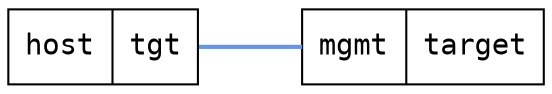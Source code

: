 graph "1x1" {
	layout="neato";
	overlap="false";
	esep="+20";

        node [shape=record, fontname="monospace"];
	edge [color="cornflowerblue", penwidth="2"];

	host [
	    label="host | { <tgt> tgt }",
	    pos="0,12!",
	    kind="controller",
	];

        target [
	    label="{ <mgmt> mgmt } | target",
	    pos="10,12!",

	    kind="infix",
	];

	host:tgt -- target:mgmt [kind=mgmt]
}
